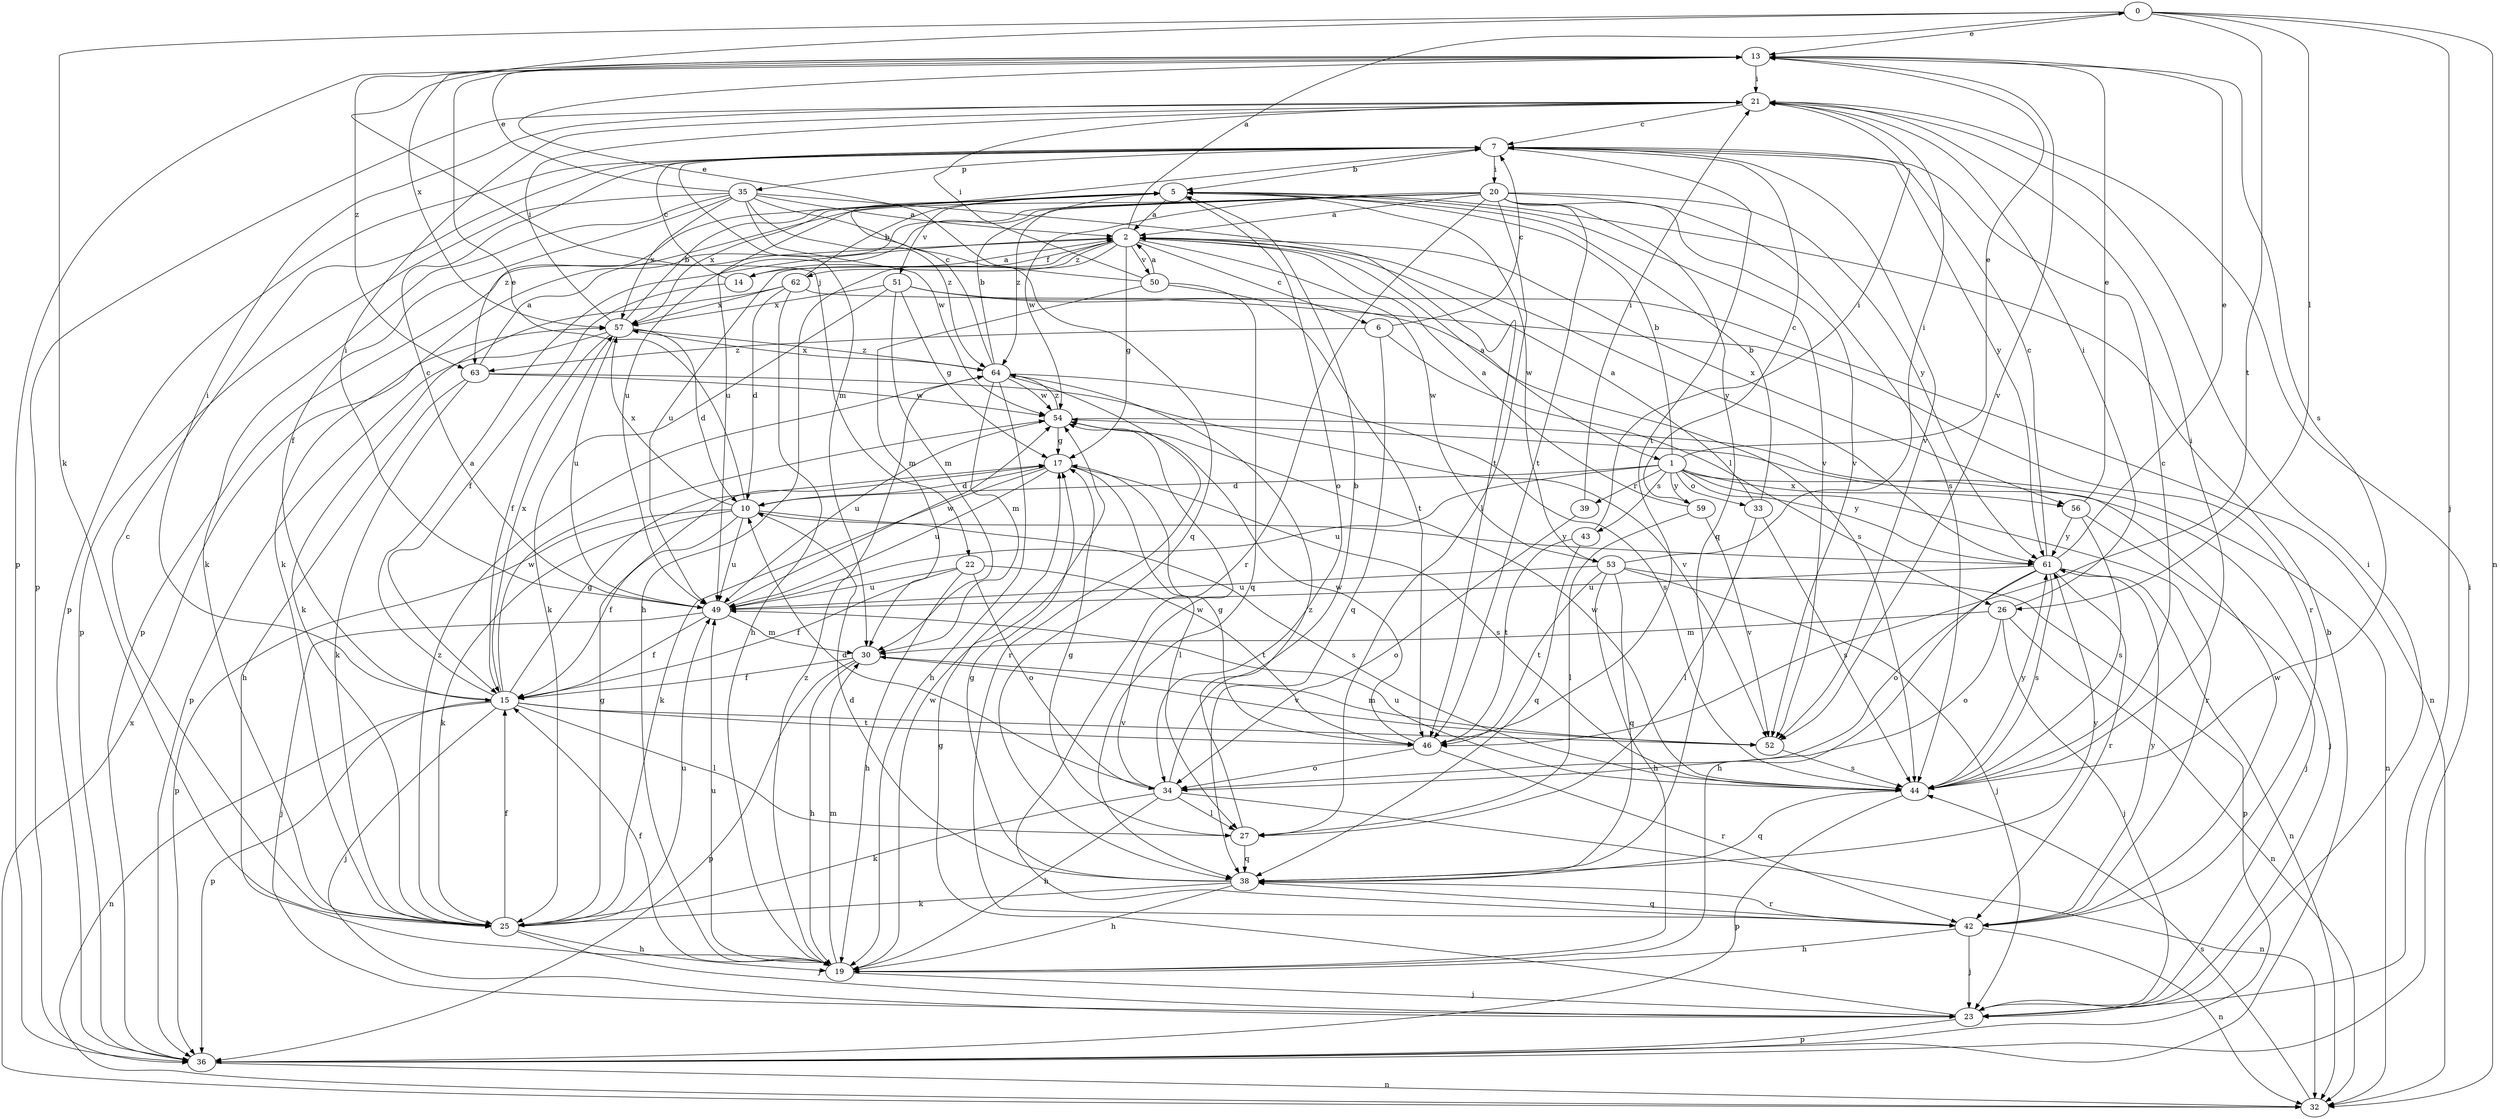 strict digraph  {
0;
1;
2;
5;
6;
7;
10;
13;
14;
15;
17;
19;
20;
21;
22;
23;
25;
26;
27;
30;
32;
33;
34;
35;
36;
38;
39;
42;
43;
44;
46;
49;
50;
51;
52;
53;
54;
56;
57;
59;
61;
62;
63;
64;
0 -> 13  [label=e];
0 -> 22  [label=j];
0 -> 23  [label=j];
0 -> 25  [label=k];
0 -> 26  [label=l];
0 -> 32  [label=n];
0 -> 46  [label=t];
1 -> 5  [label=b];
1 -> 10  [label=d];
1 -> 13  [label=e];
1 -> 23  [label=j];
1 -> 33  [label=o];
1 -> 39  [label=r];
1 -> 42  [label=r];
1 -> 43  [label=s];
1 -> 49  [label=u];
1 -> 56  [label=x];
1 -> 59  [label=y];
1 -> 61  [label=y];
2 -> 0  [label=a];
2 -> 1  [label=a];
2 -> 6  [label=c];
2 -> 14  [label=f];
2 -> 17  [label=g];
2 -> 19  [label=h];
2 -> 49  [label=u];
2 -> 50  [label=v];
2 -> 53  [label=w];
2 -> 56  [label=x];
2 -> 61  [label=y];
2 -> 62  [label=z];
5 -> 2  [label=a];
5 -> 34  [label=o];
5 -> 49  [label=u];
5 -> 51  [label=v];
5 -> 52  [label=v];
5 -> 53  [label=w];
5 -> 57  [label=x];
5 -> 63  [label=z];
6 -> 7  [label=c];
6 -> 26  [label=l];
6 -> 38  [label=q];
6 -> 63  [label=z];
7 -> 5  [label=b];
7 -> 20  [label=i];
7 -> 30  [label=m];
7 -> 35  [label=p];
7 -> 36  [label=p];
7 -> 46  [label=t];
7 -> 52  [label=v];
7 -> 61  [label=y];
10 -> 13  [label=e];
10 -> 15  [label=f];
10 -> 25  [label=k];
10 -> 36  [label=p];
10 -> 44  [label=s];
10 -> 49  [label=u];
10 -> 57  [label=x];
10 -> 61  [label=y];
13 -> 21  [label=i];
13 -> 36  [label=p];
13 -> 44  [label=s];
13 -> 52  [label=v];
13 -> 57  [label=x];
13 -> 63  [label=z];
14 -> 2  [label=a];
14 -> 7  [label=c];
14 -> 15  [label=f];
15 -> 2  [label=a];
15 -> 17  [label=g];
15 -> 21  [label=i];
15 -> 23  [label=j];
15 -> 27  [label=l];
15 -> 32  [label=n];
15 -> 36  [label=p];
15 -> 46  [label=t];
15 -> 52  [label=v];
15 -> 54  [label=w];
15 -> 57  [label=x];
17 -> 10  [label=d];
17 -> 25  [label=k];
17 -> 27  [label=l];
17 -> 44  [label=s];
17 -> 49  [label=u];
19 -> 15  [label=f];
19 -> 23  [label=j];
19 -> 30  [label=m];
19 -> 49  [label=u];
19 -> 54  [label=w];
19 -> 64  [label=z];
20 -> 2  [label=a];
20 -> 25  [label=k];
20 -> 27  [label=l];
20 -> 36  [label=p];
20 -> 38  [label=q];
20 -> 42  [label=r];
20 -> 44  [label=s];
20 -> 46  [label=t];
20 -> 49  [label=u];
20 -> 52  [label=v];
20 -> 54  [label=w];
20 -> 61  [label=y];
20 -> 64  [label=z];
21 -> 7  [label=c];
21 -> 36  [label=p];
22 -> 15  [label=f];
22 -> 19  [label=h];
22 -> 34  [label=o];
22 -> 46  [label=t];
22 -> 49  [label=u];
23 -> 17  [label=g];
23 -> 21  [label=i];
23 -> 36  [label=p];
25 -> 7  [label=c];
25 -> 15  [label=f];
25 -> 17  [label=g];
25 -> 19  [label=h];
25 -> 23  [label=j];
25 -> 49  [label=u];
25 -> 64  [label=z];
26 -> 21  [label=i];
26 -> 23  [label=j];
26 -> 30  [label=m];
26 -> 32  [label=n];
26 -> 34  [label=o];
27 -> 17  [label=g];
27 -> 38  [label=q];
27 -> 64  [label=z];
30 -> 15  [label=f];
30 -> 19  [label=h];
30 -> 36  [label=p];
30 -> 52  [label=v];
32 -> 44  [label=s];
32 -> 57  [label=x];
33 -> 2  [label=a];
33 -> 5  [label=b];
33 -> 27  [label=l];
33 -> 44  [label=s];
34 -> 5  [label=b];
34 -> 10  [label=d];
34 -> 19  [label=h];
34 -> 25  [label=k];
34 -> 27  [label=l];
34 -> 32  [label=n];
34 -> 54  [label=w];
35 -> 2  [label=a];
35 -> 13  [label=e];
35 -> 15  [label=f];
35 -> 25  [label=k];
35 -> 36  [label=p];
35 -> 38  [label=q];
35 -> 46  [label=t];
35 -> 54  [label=w];
35 -> 57  [label=x];
35 -> 64  [label=z];
36 -> 5  [label=b];
36 -> 21  [label=i];
36 -> 32  [label=n];
38 -> 10  [label=d];
38 -> 17  [label=g];
38 -> 19  [label=h];
38 -> 25  [label=k];
38 -> 42  [label=r];
38 -> 61  [label=y];
39 -> 21  [label=i];
39 -> 34  [label=o];
42 -> 19  [label=h];
42 -> 23  [label=j];
42 -> 32  [label=n];
42 -> 38  [label=q];
42 -> 54  [label=w];
42 -> 61  [label=y];
43 -> 21  [label=i];
43 -> 38  [label=q];
43 -> 46  [label=t];
44 -> 7  [label=c];
44 -> 21  [label=i];
44 -> 36  [label=p];
44 -> 38  [label=q];
44 -> 49  [label=u];
44 -> 54  [label=w];
44 -> 61  [label=y];
46 -> 17  [label=g];
46 -> 34  [label=o];
46 -> 42  [label=r];
46 -> 54  [label=w];
49 -> 7  [label=c];
49 -> 15  [label=f];
49 -> 21  [label=i];
49 -> 23  [label=j];
49 -> 30  [label=m];
49 -> 54  [label=w];
50 -> 2  [label=a];
50 -> 13  [label=e];
50 -> 21  [label=i];
50 -> 30  [label=m];
50 -> 38  [label=q];
50 -> 46  [label=t];
51 -> 17  [label=g];
51 -> 25  [label=k];
51 -> 30  [label=m];
51 -> 42  [label=r];
51 -> 44  [label=s];
51 -> 57  [label=x];
52 -> 30  [label=m];
52 -> 44  [label=s];
53 -> 19  [label=h];
53 -> 21  [label=i];
53 -> 23  [label=j];
53 -> 36  [label=p];
53 -> 38  [label=q];
53 -> 46  [label=t];
53 -> 49  [label=u];
54 -> 17  [label=g];
54 -> 32  [label=n];
54 -> 49  [label=u];
54 -> 64  [label=z];
56 -> 13  [label=e];
56 -> 23  [label=j];
56 -> 44  [label=s];
56 -> 61  [label=y];
57 -> 5  [label=b];
57 -> 10  [label=d];
57 -> 15  [label=f];
57 -> 21  [label=i];
57 -> 36  [label=p];
57 -> 49  [label=u];
57 -> 64  [label=z];
59 -> 2  [label=a];
59 -> 7  [label=c];
59 -> 27  [label=l];
59 -> 52  [label=v];
61 -> 7  [label=c];
61 -> 13  [label=e];
61 -> 19  [label=h];
61 -> 32  [label=n];
61 -> 34  [label=o];
61 -> 42  [label=r];
61 -> 44  [label=s];
61 -> 49  [label=u];
62 -> 5  [label=b];
62 -> 10  [label=d];
62 -> 19  [label=h];
62 -> 25  [label=k];
62 -> 32  [label=n];
62 -> 57  [label=x];
63 -> 2  [label=a];
63 -> 19  [label=h];
63 -> 25  [label=k];
63 -> 52  [label=v];
63 -> 54  [label=w];
64 -> 5  [label=b];
64 -> 7  [label=c];
64 -> 19  [label=h];
64 -> 30  [label=m];
64 -> 42  [label=r];
64 -> 44  [label=s];
64 -> 54  [label=w];
64 -> 57  [label=x];
}
